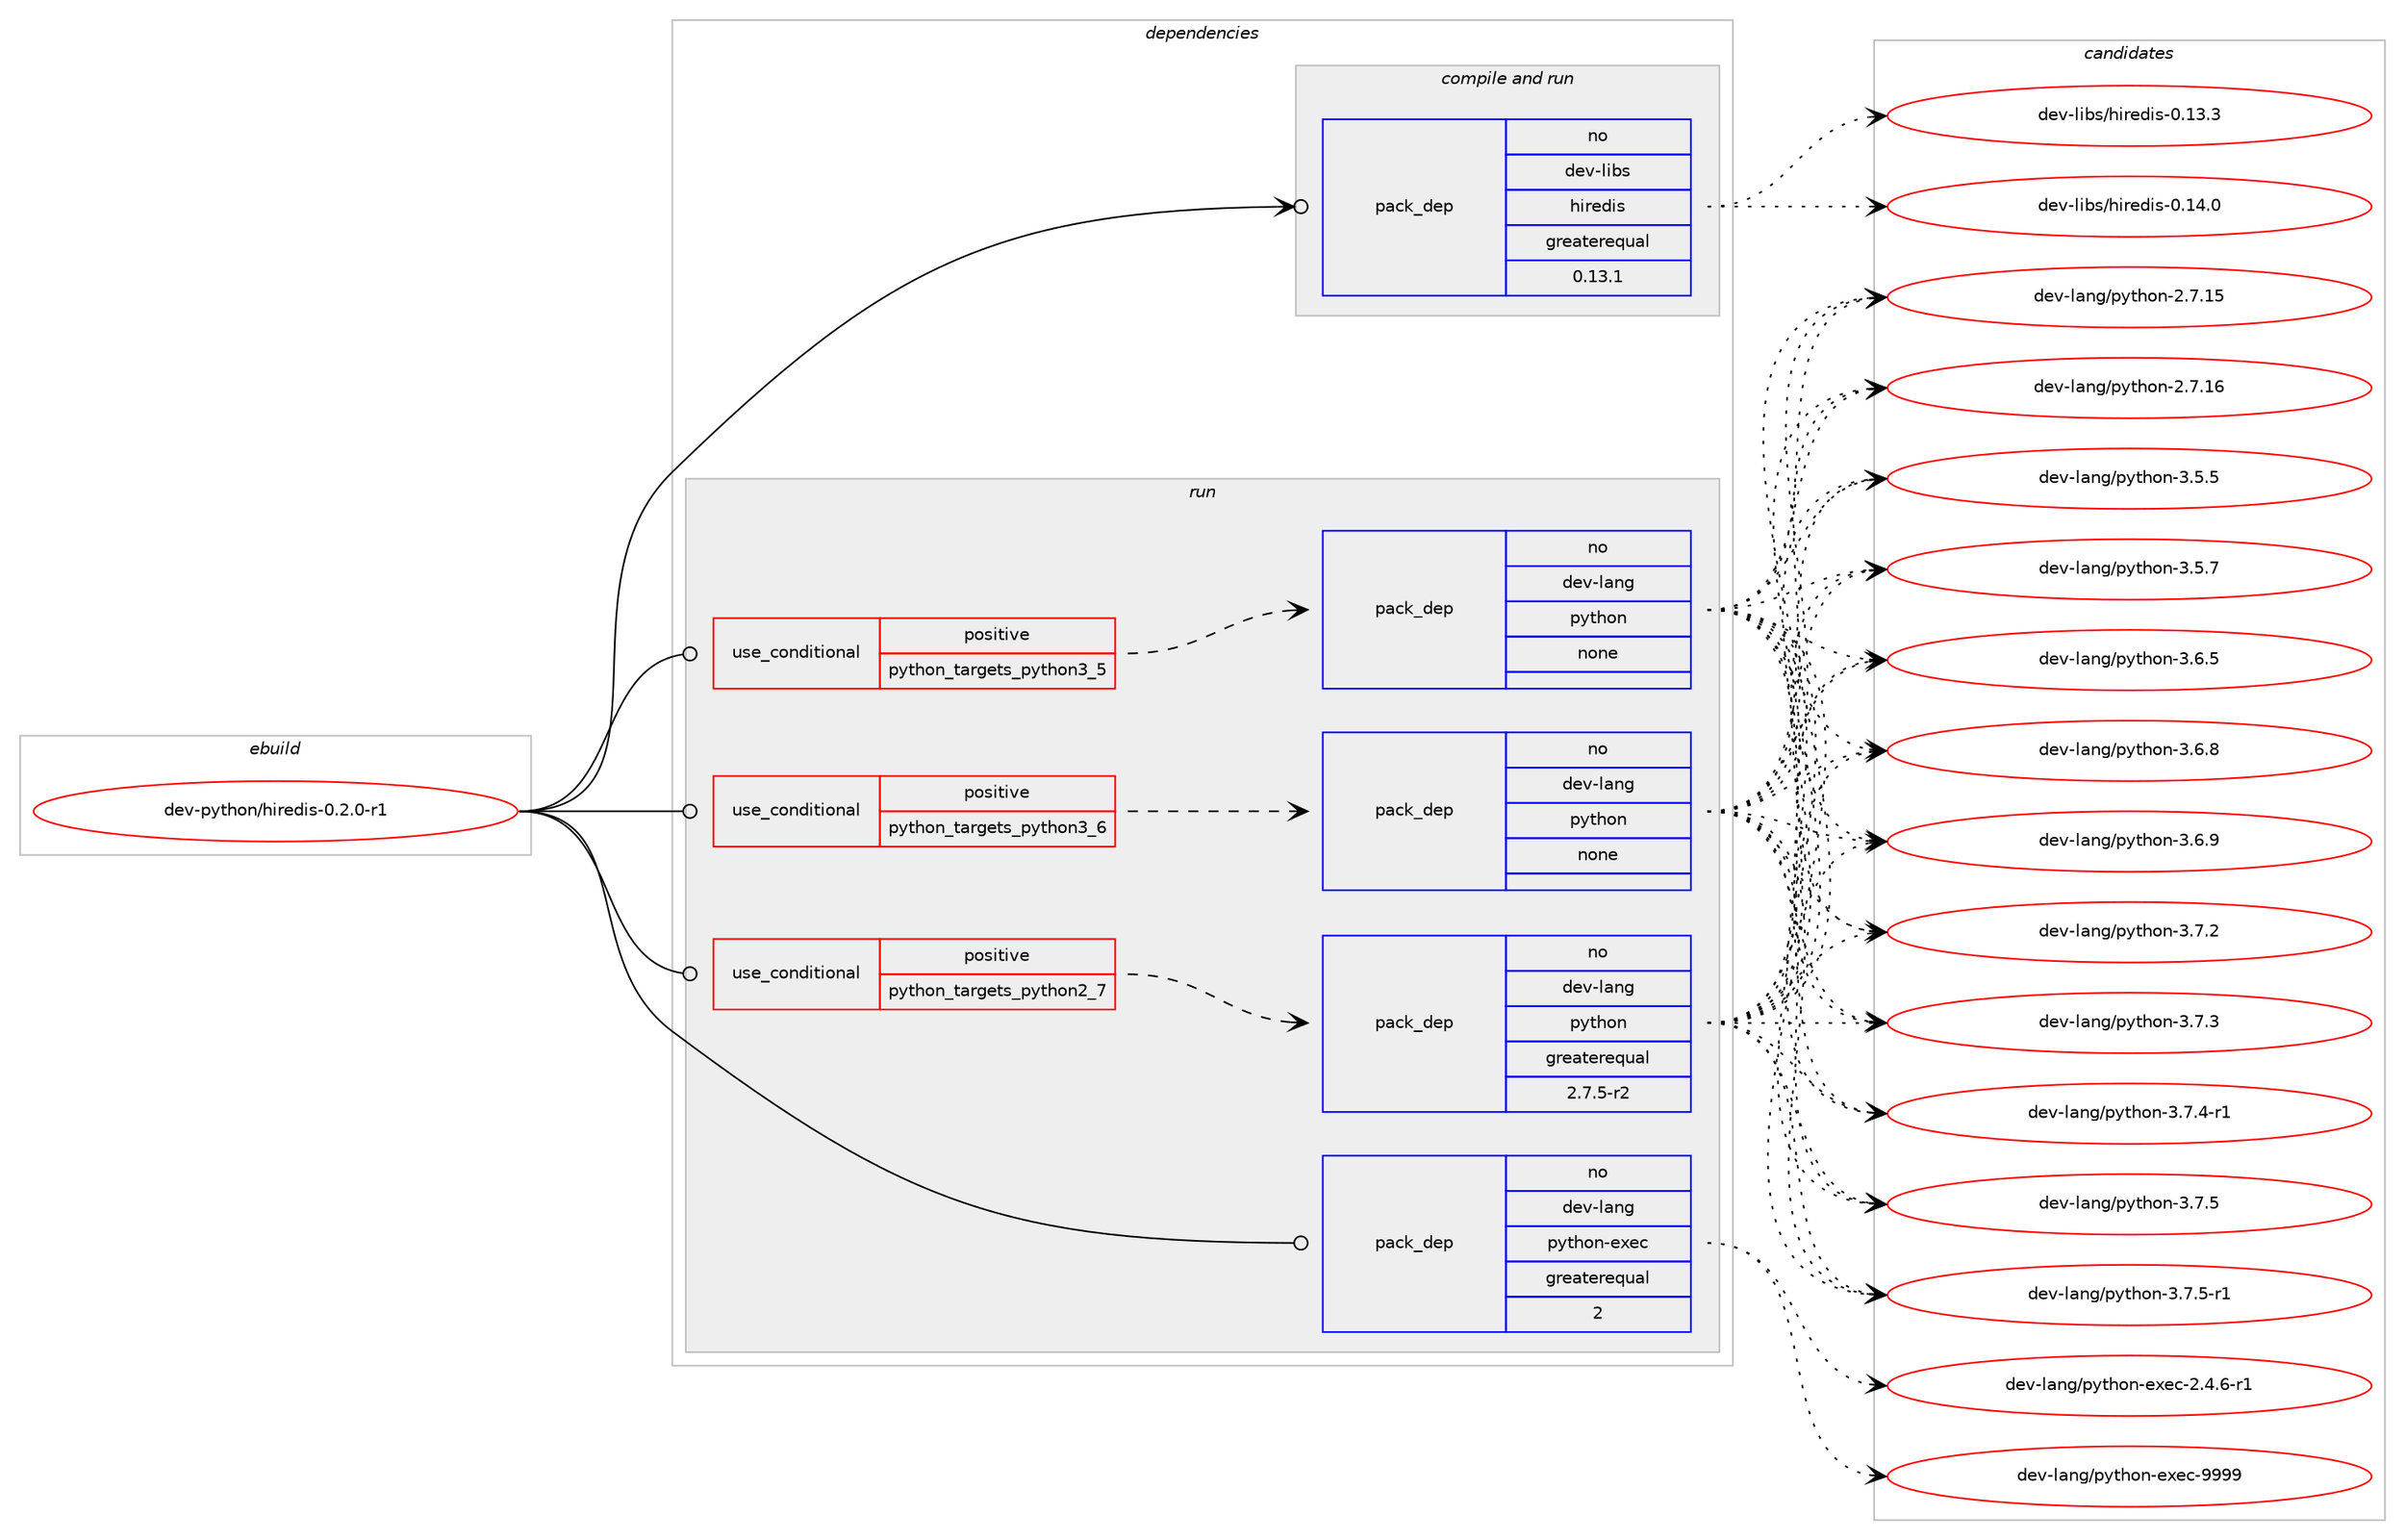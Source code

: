 digraph prolog {

# *************
# Graph options
# *************

newrank=true;
concentrate=true;
compound=true;
graph [rankdir=LR,fontname=Helvetica,fontsize=10,ranksep=1.5];#, ranksep=2.5, nodesep=0.2];
edge  [arrowhead=vee];
node  [fontname=Helvetica,fontsize=10];

# **********
# The ebuild
# **********

subgraph cluster_leftcol {
color=gray;
rank=same;
label=<<i>ebuild</i>>;
id [label="dev-python/hiredis-0.2.0-r1", color=red, width=4, href="../dev-python/hiredis-0.2.0-r1.svg"];
}

# ****************
# The dependencies
# ****************

subgraph cluster_midcol {
color=gray;
label=<<i>dependencies</i>>;
subgraph cluster_compile {
fillcolor="#eeeeee";
style=filled;
label=<<i>compile</i>>;
}
subgraph cluster_compileandrun {
fillcolor="#eeeeee";
style=filled;
label=<<i>compile and run</i>>;
subgraph pack456113 {
dependency608380 [label=<<TABLE BORDER="0" CELLBORDER="1" CELLSPACING="0" CELLPADDING="4" WIDTH="220"><TR><TD ROWSPAN="6" CELLPADDING="30">pack_dep</TD></TR><TR><TD WIDTH="110">no</TD></TR><TR><TD>dev-libs</TD></TR><TR><TD>hiredis</TD></TR><TR><TD>greaterequal</TD></TR><TR><TD>0.13.1</TD></TR></TABLE>>, shape=none, color=blue];
}
id:e -> dependency608380:w [weight=20,style="solid",arrowhead="odotvee"];
}
subgraph cluster_run {
fillcolor="#eeeeee";
style=filled;
label=<<i>run</i>>;
subgraph cond140468 {
dependency608381 [label=<<TABLE BORDER="0" CELLBORDER="1" CELLSPACING="0" CELLPADDING="4"><TR><TD ROWSPAN="3" CELLPADDING="10">use_conditional</TD></TR><TR><TD>positive</TD></TR><TR><TD>python_targets_python2_7</TD></TR></TABLE>>, shape=none, color=red];
subgraph pack456114 {
dependency608382 [label=<<TABLE BORDER="0" CELLBORDER="1" CELLSPACING="0" CELLPADDING="4" WIDTH="220"><TR><TD ROWSPAN="6" CELLPADDING="30">pack_dep</TD></TR><TR><TD WIDTH="110">no</TD></TR><TR><TD>dev-lang</TD></TR><TR><TD>python</TD></TR><TR><TD>greaterequal</TD></TR><TR><TD>2.7.5-r2</TD></TR></TABLE>>, shape=none, color=blue];
}
dependency608381:e -> dependency608382:w [weight=20,style="dashed",arrowhead="vee"];
}
id:e -> dependency608381:w [weight=20,style="solid",arrowhead="odot"];
subgraph cond140469 {
dependency608383 [label=<<TABLE BORDER="0" CELLBORDER="1" CELLSPACING="0" CELLPADDING="4"><TR><TD ROWSPAN="3" CELLPADDING="10">use_conditional</TD></TR><TR><TD>positive</TD></TR><TR><TD>python_targets_python3_5</TD></TR></TABLE>>, shape=none, color=red];
subgraph pack456115 {
dependency608384 [label=<<TABLE BORDER="0" CELLBORDER="1" CELLSPACING="0" CELLPADDING="4" WIDTH="220"><TR><TD ROWSPAN="6" CELLPADDING="30">pack_dep</TD></TR><TR><TD WIDTH="110">no</TD></TR><TR><TD>dev-lang</TD></TR><TR><TD>python</TD></TR><TR><TD>none</TD></TR><TR><TD></TD></TR></TABLE>>, shape=none, color=blue];
}
dependency608383:e -> dependency608384:w [weight=20,style="dashed",arrowhead="vee"];
}
id:e -> dependency608383:w [weight=20,style="solid",arrowhead="odot"];
subgraph cond140470 {
dependency608385 [label=<<TABLE BORDER="0" CELLBORDER="1" CELLSPACING="0" CELLPADDING="4"><TR><TD ROWSPAN="3" CELLPADDING="10">use_conditional</TD></TR><TR><TD>positive</TD></TR><TR><TD>python_targets_python3_6</TD></TR></TABLE>>, shape=none, color=red];
subgraph pack456116 {
dependency608386 [label=<<TABLE BORDER="0" CELLBORDER="1" CELLSPACING="0" CELLPADDING="4" WIDTH="220"><TR><TD ROWSPAN="6" CELLPADDING="30">pack_dep</TD></TR><TR><TD WIDTH="110">no</TD></TR><TR><TD>dev-lang</TD></TR><TR><TD>python</TD></TR><TR><TD>none</TD></TR><TR><TD></TD></TR></TABLE>>, shape=none, color=blue];
}
dependency608385:e -> dependency608386:w [weight=20,style="dashed",arrowhead="vee"];
}
id:e -> dependency608385:w [weight=20,style="solid",arrowhead="odot"];
subgraph pack456117 {
dependency608387 [label=<<TABLE BORDER="0" CELLBORDER="1" CELLSPACING="0" CELLPADDING="4" WIDTH="220"><TR><TD ROWSPAN="6" CELLPADDING="30">pack_dep</TD></TR><TR><TD WIDTH="110">no</TD></TR><TR><TD>dev-lang</TD></TR><TR><TD>python-exec</TD></TR><TR><TD>greaterequal</TD></TR><TR><TD>2</TD></TR></TABLE>>, shape=none, color=blue];
}
id:e -> dependency608387:w [weight=20,style="solid",arrowhead="odot"];
}
}

# **************
# The candidates
# **************

subgraph cluster_choices {
rank=same;
color=gray;
label=<<i>candidates</i>>;

subgraph choice456113 {
color=black;
nodesep=1;
choice10010111845108105981154710410511410110010511545484649514651 [label="dev-libs/hiredis-0.13.3", color=red, width=4,href="../dev-libs/hiredis-0.13.3.svg"];
choice10010111845108105981154710410511410110010511545484649524648 [label="dev-libs/hiredis-0.14.0", color=red, width=4,href="../dev-libs/hiredis-0.14.0.svg"];
dependency608380:e -> choice10010111845108105981154710410511410110010511545484649514651:w [style=dotted,weight="100"];
dependency608380:e -> choice10010111845108105981154710410511410110010511545484649524648:w [style=dotted,weight="100"];
}
subgraph choice456114 {
color=black;
nodesep=1;
choice10010111845108971101034711212111610411111045504655464953 [label="dev-lang/python-2.7.15", color=red, width=4,href="../dev-lang/python-2.7.15.svg"];
choice10010111845108971101034711212111610411111045504655464954 [label="dev-lang/python-2.7.16", color=red, width=4,href="../dev-lang/python-2.7.16.svg"];
choice100101118451089711010347112121116104111110455146534653 [label="dev-lang/python-3.5.5", color=red, width=4,href="../dev-lang/python-3.5.5.svg"];
choice100101118451089711010347112121116104111110455146534655 [label="dev-lang/python-3.5.7", color=red, width=4,href="../dev-lang/python-3.5.7.svg"];
choice100101118451089711010347112121116104111110455146544653 [label="dev-lang/python-3.6.5", color=red, width=4,href="../dev-lang/python-3.6.5.svg"];
choice100101118451089711010347112121116104111110455146544656 [label="dev-lang/python-3.6.8", color=red, width=4,href="../dev-lang/python-3.6.8.svg"];
choice100101118451089711010347112121116104111110455146544657 [label="dev-lang/python-3.6.9", color=red, width=4,href="../dev-lang/python-3.6.9.svg"];
choice100101118451089711010347112121116104111110455146554650 [label="dev-lang/python-3.7.2", color=red, width=4,href="../dev-lang/python-3.7.2.svg"];
choice100101118451089711010347112121116104111110455146554651 [label="dev-lang/python-3.7.3", color=red, width=4,href="../dev-lang/python-3.7.3.svg"];
choice1001011184510897110103471121211161041111104551465546524511449 [label="dev-lang/python-3.7.4-r1", color=red, width=4,href="../dev-lang/python-3.7.4-r1.svg"];
choice100101118451089711010347112121116104111110455146554653 [label="dev-lang/python-3.7.5", color=red, width=4,href="../dev-lang/python-3.7.5.svg"];
choice1001011184510897110103471121211161041111104551465546534511449 [label="dev-lang/python-3.7.5-r1", color=red, width=4,href="../dev-lang/python-3.7.5-r1.svg"];
dependency608382:e -> choice10010111845108971101034711212111610411111045504655464953:w [style=dotted,weight="100"];
dependency608382:e -> choice10010111845108971101034711212111610411111045504655464954:w [style=dotted,weight="100"];
dependency608382:e -> choice100101118451089711010347112121116104111110455146534653:w [style=dotted,weight="100"];
dependency608382:e -> choice100101118451089711010347112121116104111110455146534655:w [style=dotted,weight="100"];
dependency608382:e -> choice100101118451089711010347112121116104111110455146544653:w [style=dotted,weight="100"];
dependency608382:e -> choice100101118451089711010347112121116104111110455146544656:w [style=dotted,weight="100"];
dependency608382:e -> choice100101118451089711010347112121116104111110455146544657:w [style=dotted,weight="100"];
dependency608382:e -> choice100101118451089711010347112121116104111110455146554650:w [style=dotted,weight="100"];
dependency608382:e -> choice100101118451089711010347112121116104111110455146554651:w [style=dotted,weight="100"];
dependency608382:e -> choice1001011184510897110103471121211161041111104551465546524511449:w [style=dotted,weight="100"];
dependency608382:e -> choice100101118451089711010347112121116104111110455146554653:w [style=dotted,weight="100"];
dependency608382:e -> choice1001011184510897110103471121211161041111104551465546534511449:w [style=dotted,weight="100"];
}
subgraph choice456115 {
color=black;
nodesep=1;
choice10010111845108971101034711212111610411111045504655464953 [label="dev-lang/python-2.7.15", color=red, width=4,href="../dev-lang/python-2.7.15.svg"];
choice10010111845108971101034711212111610411111045504655464954 [label="dev-lang/python-2.7.16", color=red, width=4,href="../dev-lang/python-2.7.16.svg"];
choice100101118451089711010347112121116104111110455146534653 [label="dev-lang/python-3.5.5", color=red, width=4,href="../dev-lang/python-3.5.5.svg"];
choice100101118451089711010347112121116104111110455146534655 [label="dev-lang/python-3.5.7", color=red, width=4,href="../dev-lang/python-3.5.7.svg"];
choice100101118451089711010347112121116104111110455146544653 [label="dev-lang/python-3.6.5", color=red, width=4,href="../dev-lang/python-3.6.5.svg"];
choice100101118451089711010347112121116104111110455146544656 [label="dev-lang/python-3.6.8", color=red, width=4,href="../dev-lang/python-3.6.8.svg"];
choice100101118451089711010347112121116104111110455146544657 [label="dev-lang/python-3.6.9", color=red, width=4,href="../dev-lang/python-3.6.9.svg"];
choice100101118451089711010347112121116104111110455146554650 [label="dev-lang/python-3.7.2", color=red, width=4,href="../dev-lang/python-3.7.2.svg"];
choice100101118451089711010347112121116104111110455146554651 [label="dev-lang/python-3.7.3", color=red, width=4,href="../dev-lang/python-3.7.3.svg"];
choice1001011184510897110103471121211161041111104551465546524511449 [label="dev-lang/python-3.7.4-r1", color=red, width=4,href="../dev-lang/python-3.7.4-r1.svg"];
choice100101118451089711010347112121116104111110455146554653 [label="dev-lang/python-3.7.5", color=red, width=4,href="../dev-lang/python-3.7.5.svg"];
choice1001011184510897110103471121211161041111104551465546534511449 [label="dev-lang/python-3.7.5-r1", color=red, width=4,href="../dev-lang/python-3.7.5-r1.svg"];
dependency608384:e -> choice10010111845108971101034711212111610411111045504655464953:w [style=dotted,weight="100"];
dependency608384:e -> choice10010111845108971101034711212111610411111045504655464954:w [style=dotted,weight="100"];
dependency608384:e -> choice100101118451089711010347112121116104111110455146534653:w [style=dotted,weight="100"];
dependency608384:e -> choice100101118451089711010347112121116104111110455146534655:w [style=dotted,weight="100"];
dependency608384:e -> choice100101118451089711010347112121116104111110455146544653:w [style=dotted,weight="100"];
dependency608384:e -> choice100101118451089711010347112121116104111110455146544656:w [style=dotted,weight="100"];
dependency608384:e -> choice100101118451089711010347112121116104111110455146544657:w [style=dotted,weight="100"];
dependency608384:e -> choice100101118451089711010347112121116104111110455146554650:w [style=dotted,weight="100"];
dependency608384:e -> choice100101118451089711010347112121116104111110455146554651:w [style=dotted,weight="100"];
dependency608384:e -> choice1001011184510897110103471121211161041111104551465546524511449:w [style=dotted,weight="100"];
dependency608384:e -> choice100101118451089711010347112121116104111110455146554653:w [style=dotted,weight="100"];
dependency608384:e -> choice1001011184510897110103471121211161041111104551465546534511449:w [style=dotted,weight="100"];
}
subgraph choice456116 {
color=black;
nodesep=1;
choice10010111845108971101034711212111610411111045504655464953 [label="dev-lang/python-2.7.15", color=red, width=4,href="../dev-lang/python-2.7.15.svg"];
choice10010111845108971101034711212111610411111045504655464954 [label="dev-lang/python-2.7.16", color=red, width=4,href="../dev-lang/python-2.7.16.svg"];
choice100101118451089711010347112121116104111110455146534653 [label="dev-lang/python-3.5.5", color=red, width=4,href="../dev-lang/python-3.5.5.svg"];
choice100101118451089711010347112121116104111110455146534655 [label="dev-lang/python-3.5.7", color=red, width=4,href="../dev-lang/python-3.5.7.svg"];
choice100101118451089711010347112121116104111110455146544653 [label="dev-lang/python-3.6.5", color=red, width=4,href="../dev-lang/python-3.6.5.svg"];
choice100101118451089711010347112121116104111110455146544656 [label="dev-lang/python-3.6.8", color=red, width=4,href="../dev-lang/python-3.6.8.svg"];
choice100101118451089711010347112121116104111110455146544657 [label="dev-lang/python-3.6.9", color=red, width=4,href="../dev-lang/python-3.6.9.svg"];
choice100101118451089711010347112121116104111110455146554650 [label="dev-lang/python-3.7.2", color=red, width=4,href="../dev-lang/python-3.7.2.svg"];
choice100101118451089711010347112121116104111110455146554651 [label="dev-lang/python-3.7.3", color=red, width=4,href="../dev-lang/python-3.7.3.svg"];
choice1001011184510897110103471121211161041111104551465546524511449 [label="dev-lang/python-3.7.4-r1", color=red, width=4,href="../dev-lang/python-3.7.4-r1.svg"];
choice100101118451089711010347112121116104111110455146554653 [label="dev-lang/python-3.7.5", color=red, width=4,href="../dev-lang/python-3.7.5.svg"];
choice1001011184510897110103471121211161041111104551465546534511449 [label="dev-lang/python-3.7.5-r1", color=red, width=4,href="../dev-lang/python-3.7.5-r1.svg"];
dependency608386:e -> choice10010111845108971101034711212111610411111045504655464953:w [style=dotted,weight="100"];
dependency608386:e -> choice10010111845108971101034711212111610411111045504655464954:w [style=dotted,weight="100"];
dependency608386:e -> choice100101118451089711010347112121116104111110455146534653:w [style=dotted,weight="100"];
dependency608386:e -> choice100101118451089711010347112121116104111110455146534655:w [style=dotted,weight="100"];
dependency608386:e -> choice100101118451089711010347112121116104111110455146544653:w [style=dotted,weight="100"];
dependency608386:e -> choice100101118451089711010347112121116104111110455146544656:w [style=dotted,weight="100"];
dependency608386:e -> choice100101118451089711010347112121116104111110455146544657:w [style=dotted,weight="100"];
dependency608386:e -> choice100101118451089711010347112121116104111110455146554650:w [style=dotted,weight="100"];
dependency608386:e -> choice100101118451089711010347112121116104111110455146554651:w [style=dotted,weight="100"];
dependency608386:e -> choice1001011184510897110103471121211161041111104551465546524511449:w [style=dotted,weight="100"];
dependency608386:e -> choice100101118451089711010347112121116104111110455146554653:w [style=dotted,weight="100"];
dependency608386:e -> choice1001011184510897110103471121211161041111104551465546534511449:w [style=dotted,weight="100"];
}
subgraph choice456117 {
color=black;
nodesep=1;
choice10010111845108971101034711212111610411111045101120101994550465246544511449 [label="dev-lang/python-exec-2.4.6-r1", color=red, width=4,href="../dev-lang/python-exec-2.4.6-r1.svg"];
choice10010111845108971101034711212111610411111045101120101994557575757 [label="dev-lang/python-exec-9999", color=red, width=4,href="../dev-lang/python-exec-9999.svg"];
dependency608387:e -> choice10010111845108971101034711212111610411111045101120101994550465246544511449:w [style=dotted,weight="100"];
dependency608387:e -> choice10010111845108971101034711212111610411111045101120101994557575757:w [style=dotted,weight="100"];
}
}

}
